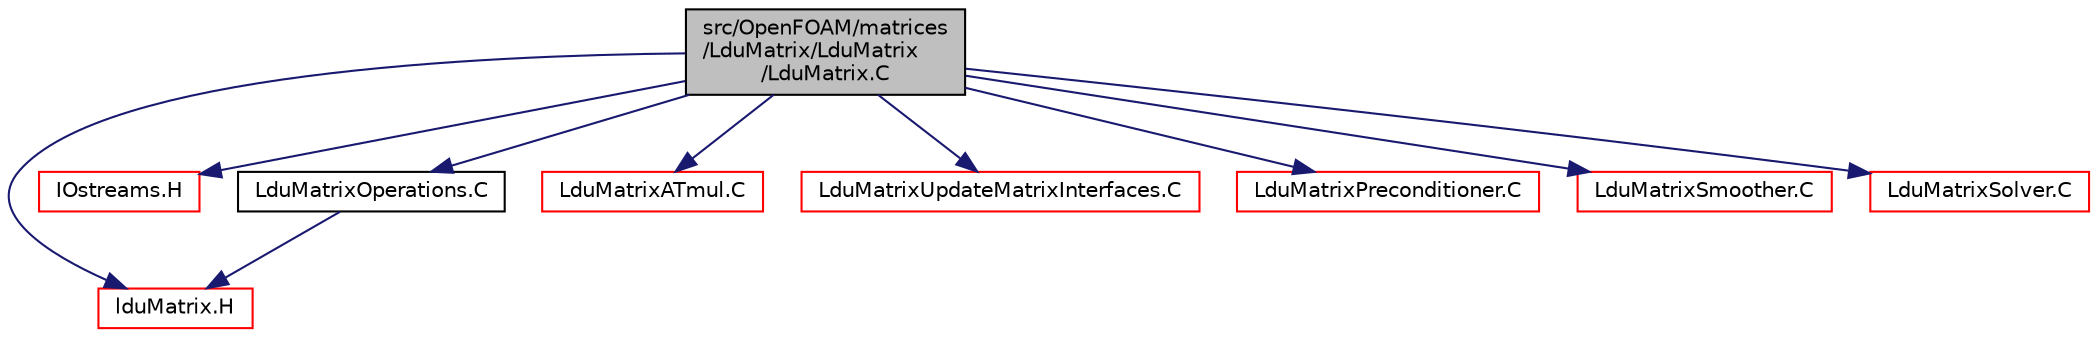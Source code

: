 digraph "src/OpenFOAM/matrices/LduMatrix/LduMatrix/LduMatrix.C"
{
  bgcolor="transparent";
  edge [fontname="Helvetica",fontsize="10",labelfontname="Helvetica",labelfontsize="10"];
  node [fontname="Helvetica",fontsize="10",shape=record];
  Node1 [label="src/OpenFOAM/matrices\l/LduMatrix/LduMatrix\l/LduMatrix.C",height=0.2,width=0.4,color="black", fillcolor="grey75", style="filled", fontcolor="black"];
  Node1 -> Node2 [color="midnightblue",fontsize="10",style="solid",fontname="Helvetica"];
  Node2 [label="lduMatrix.H",height=0.2,width=0.4,color="red",URL="$a08409.html"];
  Node1 -> Node3 [color="midnightblue",fontsize="10",style="solid",fontname="Helvetica"];
  Node3 [label="IOstreams.H",height=0.2,width=0.4,color="red",URL="$a07902.html",tooltip="Useful combination of include files which define Sin, Sout and Serr and the use of IO streams general..."];
  Node1 -> Node4 [color="midnightblue",fontsize="10",style="solid",fontname="Helvetica"];
  Node4 [label="LduMatrixOperations.C",height=0.2,width=0.4,color="black",URL="$a08413.html"];
  Node4 -> Node2 [color="midnightblue",fontsize="10",style="solid",fontname="Helvetica"];
  Node1 -> Node5 [color="midnightblue",fontsize="10",style="solid",fontname="Helvetica"];
  Node5 [label="LduMatrixATmul.C",height=0.2,width=0.4,color="red",URL="$a08410.html"];
  Node1 -> Node6 [color="midnightblue",fontsize="10",style="solid",fontname="Helvetica"];
  Node6 [label="LduMatrixUpdateMatrixInterfaces.C",height=0.2,width=0.4,color="red",URL="$a08422.html"];
  Node1 -> Node7 [color="midnightblue",fontsize="10",style="solid",fontname="Helvetica"];
  Node7 [label="LduMatrixPreconditioner.C",height=0.2,width=0.4,color="red",URL="$a08415.html"];
  Node1 -> Node8 [color="midnightblue",fontsize="10",style="solid",fontname="Helvetica"];
  Node8 [label="LduMatrixSmoother.C",height=0.2,width=0.4,color="red",URL="$a08417.html"];
  Node1 -> Node9 [color="midnightblue",fontsize="10",style="solid",fontname="Helvetica"];
  Node9 [label="LduMatrixSolver.C",height=0.2,width=0.4,color="red",URL="$a08419.html"];
}
